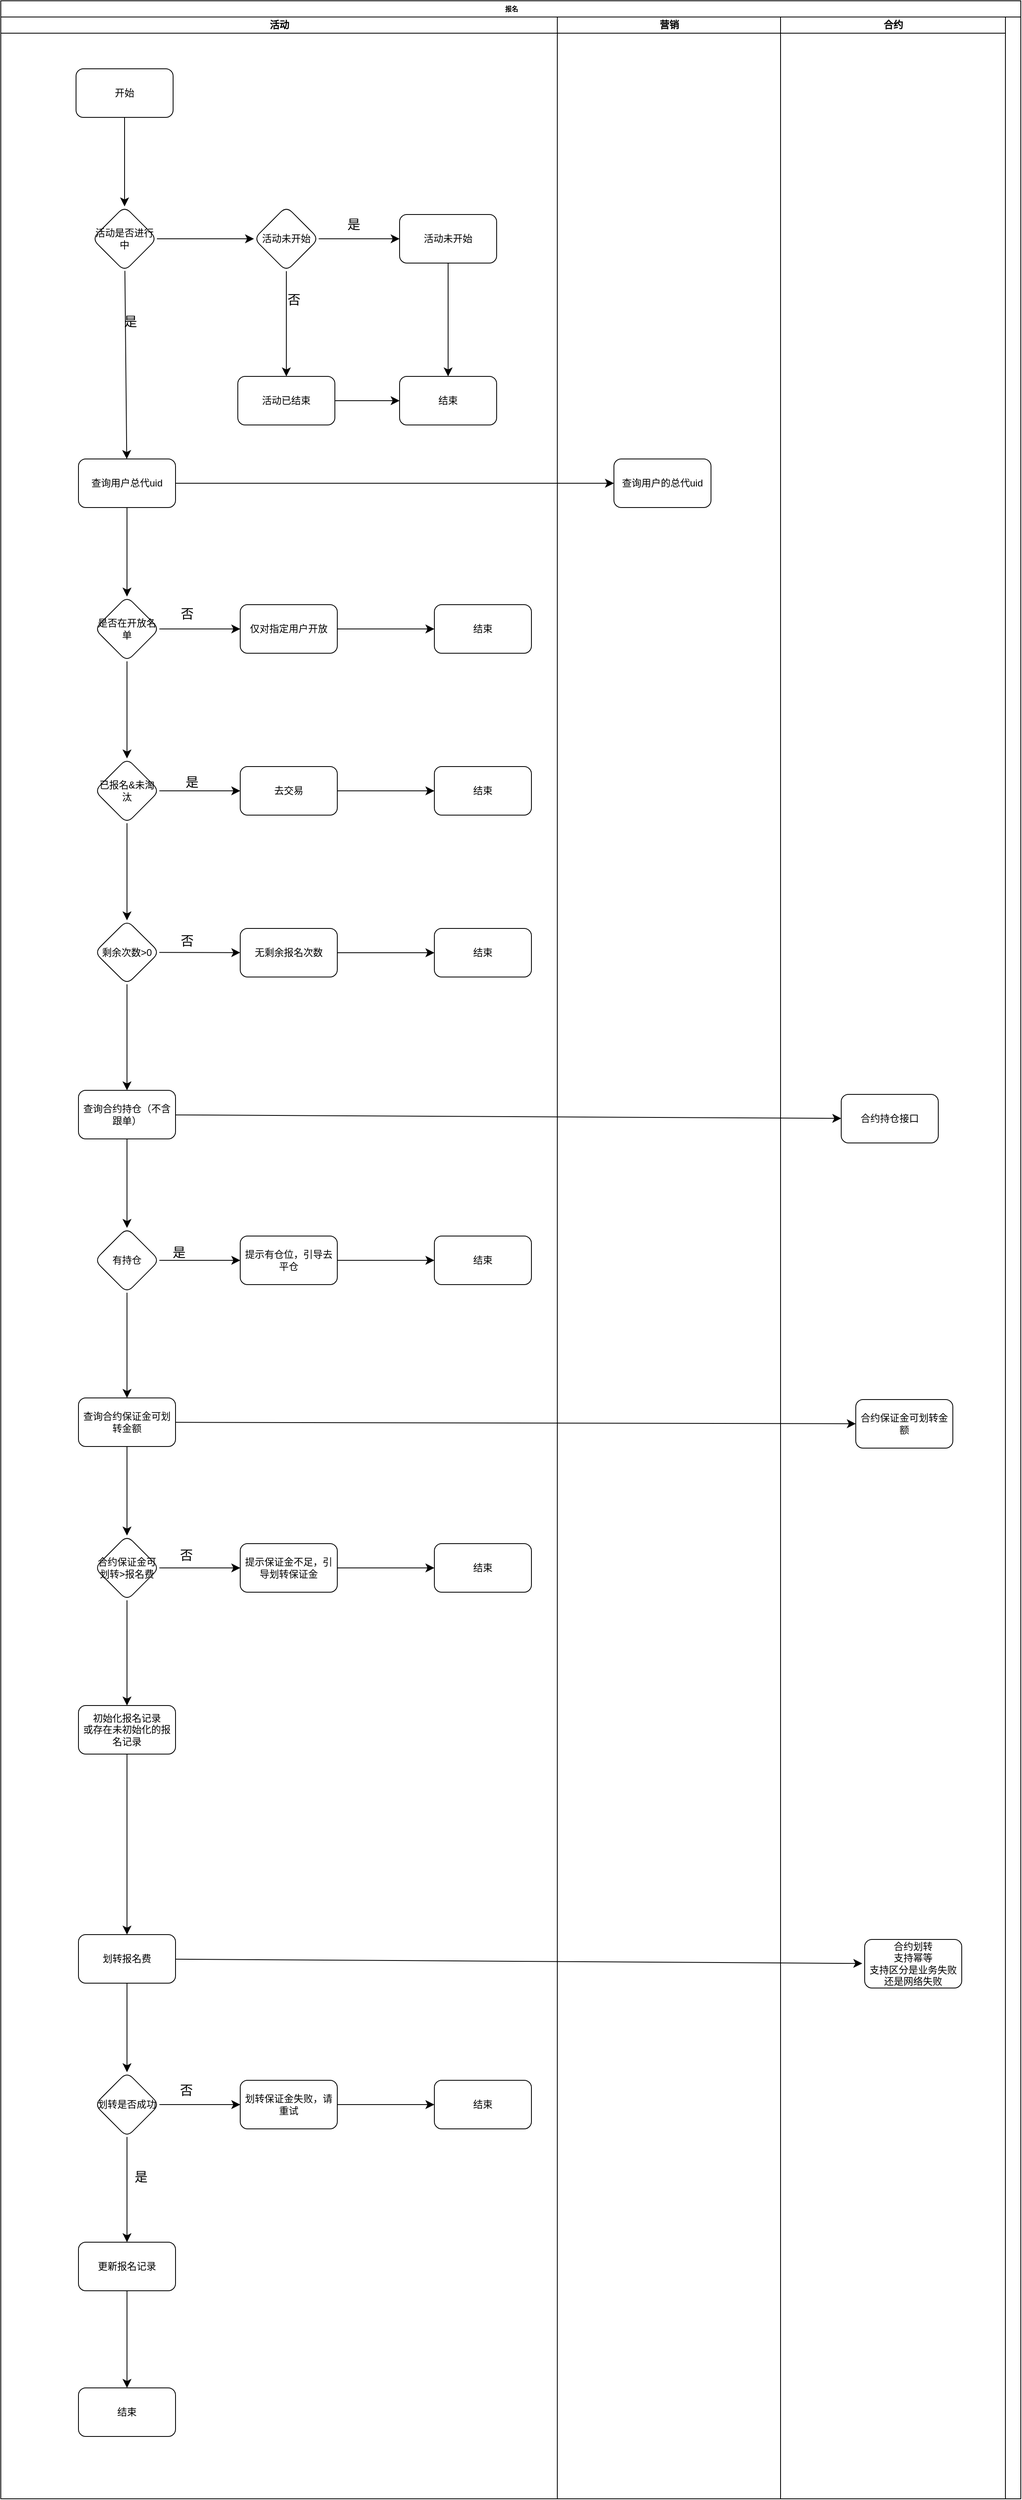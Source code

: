 <mxfile version="24.2.3" type="github">
  <diagram name="Page-1" id="74e2e168-ea6b-b213-b513-2b3c1d86103e">
    <mxGraphModel dx="954" dy="739" grid="0" gridSize="10" guides="1" tooltips="1" connect="1" arrows="1" fold="1" page="1" pageScale="1" pageWidth="1100" pageHeight="850" background="none" math="0" shadow="0">
      <root>
        <mxCell id="0" />
        <mxCell id="1" parent="0" />
        <mxCell id="77e6c97f196da883-1" value="报名" style="swimlane;html=1;childLayout=stackLayout;startSize=20;rounded=0;shadow=0;labelBackgroundColor=none;strokeWidth=1;fontFamily=Verdana;fontSize=8;align=center;" parent="1" vertex="1">
          <mxGeometry x="70" y="40" width="1261" height="3086" as="geometry" />
        </mxCell>
        <mxCell id="77e6c97f196da883-2" value="活动" style="swimlane;html=1;startSize=20;" parent="77e6c97f196da883-1" vertex="1">
          <mxGeometry y="20" width="688" height="3066" as="geometry" />
        </mxCell>
        <mxCell id="7L1N_wUHKzrK2IpRh_ph-5" value="" style="edgeStyle=none;curved=1;rounded=0;orthogonalLoop=1;jettySize=auto;html=1;fontSize=12;startSize=8;endSize=8;" edge="1" parent="77e6c97f196da883-2" source="7L1N_wUHKzrK2IpRh_ph-1" target="7L1N_wUHKzrK2IpRh_ph-4">
          <mxGeometry relative="1" as="geometry" />
        </mxCell>
        <mxCell id="7L1N_wUHKzrK2IpRh_ph-1" value="开始" style="rounded=1;whiteSpace=wrap;html=1;" vertex="1" parent="77e6c97f196da883-2">
          <mxGeometry x="93" y="64" width="120" height="60" as="geometry" />
        </mxCell>
        <mxCell id="7L1N_wUHKzrK2IpRh_ph-7" value="" style="edgeStyle=none;curved=1;rounded=0;orthogonalLoop=1;jettySize=auto;html=1;fontSize=12;startSize=8;endSize=8;" edge="1" parent="77e6c97f196da883-2" source="7L1N_wUHKzrK2IpRh_ph-4" target="7L1N_wUHKzrK2IpRh_ph-6">
          <mxGeometry relative="1" as="geometry" />
        </mxCell>
        <mxCell id="7L1N_wUHKzrK2IpRh_ph-10" value="" style="edgeStyle=none;curved=1;rounded=0;orthogonalLoop=1;jettySize=auto;html=1;fontSize=12;startSize=8;endSize=8;" edge="1" parent="77e6c97f196da883-2" source="7L1N_wUHKzrK2IpRh_ph-4" target="7L1N_wUHKzrK2IpRh_ph-9">
          <mxGeometry relative="1" as="geometry" />
        </mxCell>
        <mxCell id="7L1N_wUHKzrK2IpRh_ph-4" value="活动是否进行中" style="rhombus;whiteSpace=wrap;html=1;rounded=1;" vertex="1" parent="77e6c97f196da883-2">
          <mxGeometry x="113" y="234" width="80" height="80" as="geometry" />
        </mxCell>
        <mxCell id="7L1N_wUHKzrK2IpRh_ph-23" value="" style="edgeStyle=none;curved=1;rounded=0;orthogonalLoop=1;jettySize=auto;html=1;fontSize=12;startSize=8;endSize=8;" edge="1" parent="77e6c97f196da883-2" source="7L1N_wUHKzrK2IpRh_ph-6" target="7L1N_wUHKzrK2IpRh_ph-22">
          <mxGeometry relative="1" as="geometry" />
        </mxCell>
        <mxCell id="7L1N_wUHKzrK2IpRh_ph-6" value="查询用户总代uid" style="whiteSpace=wrap;html=1;rounded=1;" vertex="1" parent="77e6c97f196da883-2">
          <mxGeometry x="96" y="546" width="120" height="60" as="geometry" />
        </mxCell>
        <mxCell id="7L1N_wUHKzrK2IpRh_ph-12" value="" style="edgeStyle=none;curved=1;rounded=0;orthogonalLoop=1;jettySize=auto;html=1;fontSize=12;startSize=8;endSize=8;" edge="1" parent="77e6c97f196da883-2" source="7L1N_wUHKzrK2IpRh_ph-9" target="7L1N_wUHKzrK2IpRh_ph-11">
          <mxGeometry relative="1" as="geometry" />
        </mxCell>
        <mxCell id="7L1N_wUHKzrK2IpRh_ph-17" value="" style="edgeStyle=none;curved=1;rounded=0;orthogonalLoop=1;jettySize=auto;html=1;fontSize=12;startSize=8;endSize=8;" edge="1" parent="77e6c97f196da883-2" source="7L1N_wUHKzrK2IpRh_ph-9" target="7L1N_wUHKzrK2IpRh_ph-16">
          <mxGeometry relative="1" as="geometry" />
        </mxCell>
        <mxCell id="7L1N_wUHKzrK2IpRh_ph-9" value="活动未开始" style="rhombus;whiteSpace=wrap;html=1;rounded=1;" vertex="1" parent="77e6c97f196da883-2">
          <mxGeometry x="313" y="234" width="80" height="80" as="geometry" />
        </mxCell>
        <mxCell id="7L1N_wUHKzrK2IpRh_ph-15" value="" style="edgeStyle=none;curved=1;rounded=0;orthogonalLoop=1;jettySize=auto;html=1;fontSize=12;startSize=8;endSize=8;" edge="1" parent="77e6c97f196da883-2" source="7L1N_wUHKzrK2IpRh_ph-11" target="7L1N_wUHKzrK2IpRh_ph-14">
          <mxGeometry relative="1" as="geometry" />
        </mxCell>
        <mxCell id="7L1N_wUHKzrK2IpRh_ph-11" value="活动未开始" style="whiteSpace=wrap;html=1;rounded=1;" vertex="1" parent="77e6c97f196da883-2">
          <mxGeometry x="493" y="244" width="120" height="60" as="geometry" />
        </mxCell>
        <mxCell id="7L1N_wUHKzrK2IpRh_ph-14" value="结束" style="whiteSpace=wrap;html=1;rounded=1;" vertex="1" parent="77e6c97f196da883-2">
          <mxGeometry x="493" y="444" width="120" height="60" as="geometry" />
        </mxCell>
        <mxCell id="7L1N_wUHKzrK2IpRh_ph-19" style="edgeStyle=none;curved=1;rounded=0;orthogonalLoop=1;jettySize=auto;html=1;entryX=0;entryY=0.5;entryDx=0;entryDy=0;fontSize=12;startSize=8;endSize=8;" edge="1" parent="77e6c97f196da883-2" source="7L1N_wUHKzrK2IpRh_ph-16" target="7L1N_wUHKzrK2IpRh_ph-14">
          <mxGeometry relative="1" as="geometry" />
        </mxCell>
        <mxCell id="7L1N_wUHKzrK2IpRh_ph-16" value="活动已结束" style="whiteSpace=wrap;html=1;rounded=1;" vertex="1" parent="77e6c97f196da883-2">
          <mxGeometry x="293" y="444" width="120" height="60" as="geometry" />
        </mxCell>
        <mxCell id="7L1N_wUHKzrK2IpRh_ph-25" value="" style="edgeStyle=none;curved=1;rounded=0;orthogonalLoop=1;jettySize=auto;html=1;fontSize=12;startSize=8;endSize=8;" edge="1" parent="77e6c97f196da883-2" source="7L1N_wUHKzrK2IpRh_ph-22" target="7L1N_wUHKzrK2IpRh_ph-24">
          <mxGeometry relative="1" as="geometry" />
        </mxCell>
        <mxCell id="7L1N_wUHKzrK2IpRh_ph-30" value="" style="edgeStyle=none;curved=1;rounded=0;orthogonalLoop=1;jettySize=auto;html=1;fontSize=12;startSize=8;endSize=8;" edge="1" parent="77e6c97f196da883-2" source="7L1N_wUHKzrK2IpRh_ph-22" target="7L1N_wUHKzrK2IpRh_ph-29">
          <mxGeometry relative="1" as="geometry" />
        </mxCell>
        <mxCell id="7L1N_wUHKzrK2IpRh_ph-22" value="是否在开放名单" style="rhombus;whiteSpace=wrap;html=1;rounded=1;" vertex="1" parent="77e6c97f196da883-2">
          <mxGeometry x="116" y="716" width="80" height="80" as="geometry" />
        </mxCell>
        <mxCell id="7L1N_wUHKzrK2IpRh_ph-28" value="" style="edgeStyle=none;curved=1;rounded=0;orthogonalLoop=1;jettySize=auto;html=1;fontSize=12;startSize=8;endSize=8;" edge="1" parent="77e6c97f196da883-2" source="7L1N_wUHKzrK2IpRh_ph-24" target="7L1N_wUHKzrK2IpRh_ph-27">
          <mxGeometry relative="1" as="geometry" />
        </mxCell>
        <mxCell id="7L1N_wUHKzrK2IpRh_ph-24" value="仅对指定用户开放" style="whiteSpace=wrap;html=1;rounded=1;" vertex="1" parent="77e6c97f196da883-2">
          <mxGeometry x="296" y="726" width="120" height="60" as="geometry" />
        </mxCell>
        <mxCell id="7L1N_wUHKzrK2IpRh_ph-27" value="结束" style="whiteSpace=wrap;html=1;rounded=1;" vertex="1" parent="77e6c97f196da883-2">
          <mxGeometry x="536" y="726" width="120" height="60" as="geometry" />
        </mxCell>
        <mxCell id="7L1N_wUHKzrK2IpRh_ph-32" value="" style="edgeStyle=none;curved=1;rounded=0;orthogonalLoop=1;jettySize=auto;html=1;fontSize=12;startSize=8;endSize=8;" edge="1" parent="77e6c97f196da883-2" source="7L1N_wUHKzrK2IpRh_ph-29" target="7L1N_wUHKzrK2IpRh_ph-31">
          <mxGeometry relative="1" as="geometry" />
        </mxCell>
        <mxCell id="7L1N_wUHKzrK2IpRh_ph-37" value="" style="edgeStyle=none;curved=1;rounded=0;orthogonalLoop=1;jettySize=auto;html=1;fontSize=12;startSize=8;endSize=8;" edge="1" parent="77e6c97f196da883-2" source="7L1N_wUHKzrK2IpRh_ph-29" target="7L1N_wUHKzrK2IpRh_ph-36">
          <mxGeometry relative="1" as="geometry" />
        </mxCell>
        <mxCell id="7L1N_wUHKzrK2IpRh_ph-29" value="已报名&amp;amp;未淘汰" style="rhombus;whiteSpace=wrap;html=1;rounded=1;" vertex="1" parent="77e6c97f196da883-2">
          <mxGeometry x="116" y="916" width="80" height="80" as="geometry" />
        </mxCell>
        <mxCell id="7L1N_wUHKzrK2IpRh_ph-35" value="" style="edgeStyle=none;curved=1;rounded=0;orthogonalLoop=1;jettySize=auto;html=1;fontSize=12;startSize=8;endSize=8;" edge="1" parent="77e6c97f196da883-2" source="7L1N_wUHKzrK2IpRh_ph-31" target="7L1N_wUHKzrK2IpRh_ph-34">
          <mxGeometry relative="1" as="geometry" />
        </mxCell>
        <mxCell id="7L1N_wUHKzrK2IpRh_ph-31" value="去交易" style="whiteSpace=wrap;html=1;rounded=1;" vertex="1" parent="77e6c97f196da883-2">
          <mxGeometry x="296" y="926" width="120" height="60" as="geometry" />
        </mxCell>
        <mxCell id="7L1N_wUHKzrK2IpRh_ph-34" value="结束" style="whiteSpace=wrap;html=1;rounded=1;" vertex="1" parent="77e6c97f196da883-2">
          <mxGeometry x="536" y="926" width="120" height="60" as="geometry" />
        </mxCell>
        <mxCell id="7L1N_wUHKzrK2IpRh_ph-39" value="" style="edgeStyle=none;curved=1;rounded=0;orthogonalLoop=1;jettySize=auto;html=1;fontSize=12;startSize=8;endSize=8;" edge="1" parent="77e6c97f196da883-2" source="7L1N_wUHKzrK2IpRh_ph-36" target="7L1N_wUHKzrK2IpRh_ph-38">
          <mxGeometry relative="1" as="geometry" />
        </mxCell>
        <mxCell id="7L1N_wUHKzrK2IpRh_ph-85" style="edgeStyle=none;curved=1;rounded=0;orthogonalLoop=1;jettySize=auto;html=1;fontSize=12;startSize=8;endSize=8;" edge="1" parent="77e6c97f196da883-2" source="7L1N_wUHKzrK2IpRh_ph-36" target="7L1N_wUHKzrK2IpRh_ph-43">
          <mxGeometry relative="1" as="geometry" />
        </mxCell>
        <mxCell id="7L1N_wUHKzrK2IpRh_ph-36" value="剩余次数&amp;gt;0" style="rhombus;whiteSpace=wrap;html=1;rounded=1;" vertex="1" parent="77e6c97f196da883-2">
          <mxGeometry x="116" y="1116" width="80" height="79" as="geometry" />
        </mxCell>
        <mxCell id="7L1N_wUHKzrK2IpRh_ph-42" value="" style="edgeStyle=none;curved=1;rounded=0;orthogonalLoop=1;jettySize=auto;html=1;fontSize=12;startSize=8;endSize=8;" edge="1" parent="77e6c97f196da883-2" source="7L1N_wUHKzrK2IpRh_ph-38" target="7L1N_wUHKzrK2IpRh_ph-41">
          <mxGeometry relative="1" as="geometry" />
        </mxCell>
        <mxCell id="7L1N_wUHKzrK2IpRh_ph-38" value="无剩余报名次数" style="whiteSpace=wrap;html=1;rounded=1;" vertex="1" parent="77e6c97f196da883-2">
          <mxGeometry x="296" y="1126" width="120" height="60" as="geometry" />
        </mxCell>
        <mxCell id="7L1N_wUHKzrK2IpRh_ph-41" value="结束" style="whiteSpace=wrap;html=1;rounded=1;" vertex="1" parent="77e6c97f196da883-2">
          <mxGeometry x="536" y="1126" width="120" height="60" as="geometry" />
        </mxCell>
        <mxCell id="7L1N_wUHKzrK2IpRh_ph-48" value="" style="edgeStyle=none;curved=1;rounded=0;orthogonalLoop=1;jettySize=auto;html=1;fontSize=12;startSize=8;endSize=8;" edge="1" parent="77e6c97f196da883-2" source="7L1N_wUHKzrK2IpRh_ph-43" target="7L1N_wUHKzrK2IpRh_ph-47">
          <mxGeometry relative="1" as="geometry" />
        </mxCell>
        <mxCell id="7L1N_wUHKzrK2IpRh_ph-43" value="查询合约持仓（不含跟单）" style="whiteSpace=wrap;html=1;rounded=1;" vertex="1" parent="77e6c97f196da883-2">
          <mxGeometry x="96" y="1326" width="120" height="60" as="geometry" />
        </mxCell>
        <mxCell id="7L1N_wUHKzrK2IpRh_ph-50" value="" style="edgeStyle=none;curved=1;rounded=0;orthogonalLoop=1;jettySize=auto;html=1;fontSize=12;startSize=8;endSize=8;" edge="1" parent="77e6c97f196da883-2" source="7L1N_wUHKzrK2IpRh_ph-47" target="7L1N_wUHKzrK2IpRh_ph-49">
          <mxGeometry relative="1" as="geometry" />
        </mxCell>
        <mxCell id="7L1N_wUHKzrK2IpRh_ph-55" value="" style="edgeStyle=none;curved=1;rounded=0;orthogonalLoop=1;jettySize=auto;html=1;fontSize=12;startSize=8;endSize=8;" edge="1" parent="77e6c97f196da883-2" source="7L1N_wUHKzrK2IpRh_ph-47" target="7L1N_wUHKzrK2IpRh_ph-54">
          <mxGeometry relative="1" as="geometry" />
        </mxCell>
        <mxCell id="7L1N_wUHKzrK2IpRh_ph-47" value="有持仓" style="rhombus;whiteSpace=wrap;html=1;rounded=1;" vertex="1" parent="77e6c97f196da883-2">
          <mxGeometry x="116" y="1496" width="80" height="80" as="geometry" />
        </mxCell>
        <mxCell id="7L1N_wUHKzrK2IpRh_ph-52" value="" style="edgeStyle=none;curved=1;rounded=0;orthogonalLoop=1;jettySize=auto;html=1;fontSize=12;startSize=8;endSize=8;" edge="1" parent="77e6c97f196da883-2" source="7L1N_wUHKzrK2IpRh_ph-49" target="7L1N_wUHKzrK2IpRh_ph-51">
          <mxGeometry relative="1" as="geometry" />
        </mxCell>
        <mxCell id="7L1N_wUHKzrK2IpRh_ph-49" value="提示有仓位，引导去平仓" style="whiteSpace=wrap;html=1;rounded=1;" vertex="1" parent="77e6c97f196da883-2">
          <mxGeometry x="296" y="1506" width="120" height="60" as="geometry" />
        </mxCell>
        <mxCell id="7L1N_wUHKzrK2IpRh_ph-51" value="结束" style="whiteSpace=wrap;html=1;rounded=1;" vertex="1" parent="77e6c97f196da883-2">
          <mxGeometry x="536" y="1506" width="120" height="60" as="geometry" />
        </mxCell>
        <mxCell id="7L1N_wUHKzrK2IpRh_ph-59" value="" style="edgeStyle=none;curved=1;rounded=0;orthogonalLoop=1;jettySize=auto;html=1;fontSize=12;startSize=8;endSize=8;" edge="1" parent="77e6c97f196da883-2" source="7L1N_wUHKzrK2IpRh_ph-54" target="7L1N_wUHKzrK2IpRh_ph-58">
          <mxGeometry relative="1" as="geometry" />
        </mxCell>
        <mxCell id="7L1N_wUHKzrK2IpRh_ph-54" value="查询合约保证金可划转金额" style="whiteSpace=wrap;html=1;rounded=1;" vertex="1" parent="77e6c97f196da883-2">
          <mxGeometry x="96" y="1706" width="120" height="60" as="geometry" />
        </mxCell>
        <mxCell id="7L1N_wUHKzrK2IpRh_ph-61" value="" style="edgeStyle=none;curved=1;rounded=0;orthogonalLoop=1;jettySize=auto;html=1;fontSize=12;startSize=8;endSize=8;" edge="1" parent="77e6c97f196da883-2" source="7L1N_wUHKzrK2IpRh_ph-58" target="7L1N_wUHKzrK2IpRh_ph-60">
          <mxGeometry relative="1" as="geometry" />
        </mxCell>
        <mxCell id="7L1N_wUHKzrK2IpRh_ph-80" value="" style="edgeStyle=none;curved=1;rounded=0;orthogonalLoop=1;jettySize=auto;html=1;fontSize=12;startSize=8;endSize=8;" edge="1" parent="77e6c97f196da883-2" source="7L1N_wUHKzrK2IpRh_ph-58" target="7L1N_wUHKzrK2IpRh_ph-79">
          <mxGeometry relative="1" as="geometry" />
        </mxCell>
        <mxCell id="7L1N_wUHKzrK2IpRh_ph-58" value="合约保证金可划转&amp;gt;报名费" style="rhombus;whiteSpace=wrap;html=1;rounded=1;" vertex="1" parent="77e6c97f196da883-2">
          <mxGeometry x="116" y="1876" width="80" height="80" as="geometry" />
        </mxCell>
        <mxCell id="7L1N_wUHKzrK2IpRh_ph-64" value="" style="edgeStyle=none;curved=1;rounded=0;orthogonalLoop=1;jettySize=auto;html=1;fontSize=12;startSize=8;endSize=8;" edge="1" parent="77e6c97f196da883-2" source="7L1N_wUHKzrK2IpRh_ph-60" target="7L1N_wUHKzrK2IpRh_ph-63">
          <mxGeometry relative="1" as="geometry" />
        </mxCell>
        <mxCell id="7L1N_wUHKzrK2IpRh_ph-60" value="提示保证金不足，引导划转保证金" style="whiteSpace=wrap;html=1;rounded=1;" vertex="1" parent="77e6c97f196da883-2">
          <mxGeometry x="296" y="1886" width="120" height="60" as="geometry" />
        </mxCell>
        <mxCell id="7L1N_wUHKzrK2IpRh_ph-63" value="结束" style="whiteSpace=wrap;html=1;rounded=1;" vertex="1" parent="77e6c97f196da883-2">
          <mxGeometry x="536" y="1886" width="120" height="60" as="geometry" />
        </mxCell>
        <mxCell id="7L1N_wUHKzrK2IpRh_ph-70" value="" style="edgeStyle=none;curved=1;rounded=0;orthogonalLoop=1;jettySize=auto;html=1;fontSize=12;startSize=8;endSize=8;" edge="1" parent="77e6c97f196da883-2" source="7L1N_wUHKzrK2IpRh_ph-65" target="7L1N_wUHKzrK2IpRh_ph-69">
          <mxGeometry relative="1" as="geometry" />
        </mxCell>
        <mxCell id="7L1N_wUHKzrK2IpRh_ph-65" value="划转报名费" style="whiteSpace=wrap;html=1;rounded=1;" vertex="1" parent="77e6c97f196da883-2">
          <mxGeometry x="96" y="2369" width="120" height="60" as="geometry" />
        </mxCell>
        <mxCell id="7L1N_wUHKzrK2IpRh_ph-72" value="" style="edgeStyle=none;curved=1;rounded=0;orthogonalLoop=1;jettySize=auto;html=1;fontSize=12;startSize=8;endSize=8;" edge="1" parent="77e6c97f196da883-2" source="7L1N_wUHKzrK2IpRh_ph-69" target="7L1N_wUHKzrK2IpRh_ph-71">
          <mxGeometry relative="1" as="geometry" />
        </mxCell>
        <mxCell id="7L1N_wUHKzrK2IpRh_ph-77" value="" style="edgeStyle=none;curved=1;rounded=0;orthogonalLoop=1;jettySize=auto;html=1;fontSize=12;startSize=8;endSize=8;" edge="1" parent="77e6c97f196da883-2" source="7L1N_wUHKzrK2IpRh_ph-69" target="7L1N_wUHKzrK2IpRh_ph-76">
          <mxGeometry relative="1" as="geometry" />
        </mxCell>
        <mxCell id="7L1N_wUHKzrK2IpRh_ph-69" value="划转是否成功" style="rhombus;whiteSpace=wrap;html=1;rounded=1;" vertex="1" parent="77e6c97f196da883-2">
          <mxGeometry x="116" y="2539" width="80" height="80" as="geometry" />
        </mxCell>
        <mxCell id="7L1N_wUHKzrK2IpRh_ph-75" value="" style="edgeStyle=none;curved=1;rounded=0;orthogonalLoop=1;jettySize=auto;html=1;fontSize=12;startSize=8;endSize=8;" edge="1" parent="77e6c97f196da883-2" source="7L1N_wUHKzrK2IpRh_ph-71" target="7L1N_wUHKzrK2IpRh_ph-74">
          <mxGeometry relative="1" as="geometry" />
        </mxCell>
        <mxCell id="7L1N_wUHKzrK2IpRh_ph-71" value="划转保证金失败，请重试" style="whiteSpace=wrap;html=1;rounded=1;" vertex="1" parent="77e6c97f196da883-2">
          <mxGeometry x="296" y="2549" width="120" height="60" as="geometry" />
        </mxCell>
        <mxCell id="7L1N_wUHKzrK2IpRh_ph-74" value="结束" style="whiteSpace=wrap;html=1;rounded=1;" vertex="1" parent="77e6c97f196da883-2">
          <mxGeometry x="536" y="2549" width="120" height="60" as="geometry" />
        </mxCell>
        <mxCell id="7L1N_wUHKzrK2IpRh_ph-83" value="" style="edgeStyle=none;curved=1;rounded=0;orthogonalLoop=1;jettySize=auto;html=1;fontSize=12;startSize=8;endSize=8;" edge="1" parent="77e6c97f196da883-2" source="7L1N_wUHKzrK2IpRh_ph-76" target="7L1N_wUHKzrK2IpRh_ph-82">
          <mxGeometry relative="1" as="geometry" />
        </mxCell>
        <mxCell id="7L1N_wUHKzrK2IpRh_ph-76" value="更新报名记录" style="whiteSpace=wrap;html=1;rounded=1;" vertex="1" parent="77e6c97f196da883-2">
          <mxGeometry x="96" y="2749" width="120" height="60" as="geometry" />
        </mxCell>
        <mxCell id="7L1N_wUHKzrK2IpRh_ph-68" value="" style="edgeStyle=none;curved=1;rounded=0;orthogonalLoop=1;jettySize=auto;html=1;fontSize=12;startSize=8;endSize=8;" edge="1" parent="77e6c97f196da883-2" source="7L1N_wUHKzrK2IpRh_ph-65">
          <mxGeometry relative="1" as="geometry">
            <mxPoint x="1065" y="2404.628" as="targetPoint" />
          </mxGeometry>
        </mxCell>
        <mxCell id="7L1N_wUHKzrK2IpRh_ph-73" value="否" style="text;html=1;align=center;verticalAlign=middle;resizable=0;points=[];autosize=1;strokeColor=none;fillColor=none;fontSize=16;" vertex="1" parent="77e6c97f196da883-2">
          <mxGeometry x="211.5" y="2545.5" width="34" height="31" as="geometry" />
        </mxCell>
        <mxCell id="7L1N_wUHKzrK2IpRh_ph-78" value="是" style="text;html=1;align=center;verticalAlign=middle;resizable=0;points=[];autosize=1;strokeColor=none;fillColor=none;fontSize=16;" vertex="1" parent="77e6c97f196da883-2">
          <mxGeometry x="155.5" y="2652.5" width="34" height="31" as="geometry" />
        </mxCell>
        <mxCell id="7L1N_wUHKzrK2IpRh_ph-81" style="edgeStyle=none;curved=1;rounded=0;orthogonalLoop=1;jettySize=auto;html=1;entryX=0.5;entryY=0;entryDx=0;entryDy=0;fontSize=12;startSize=8;endSize=8;" edge="1" parent="77e6c97f196da883-2" source="7L1N_wUHKzrK2IpRh_ph-79" target="7L1N_wUHKzrK2IpRh_ph-65">
          <mxGeometry relative="1" as="geometry" />
        </mxCell>
        <mxCell id="7L1N_wUHKzrK2IpRh_ph-79" value="初始化报名记录&lt;div&gt;或存在未初始化的报名记录&lt;/div&gt;" style="whiteSpace=wrap;html=1;rounded=1;" vertex="1" parent="77e6c97f196da883-2">
          <mxGeometry x="96" y="2086" width="120" height="60" as="geometry" />
        </mxCell>
        <mxCell id="7L1N_wUHKzrK2IpRh_ph-82" value="结束" style="whiteSpace=wrap;html=1;rounded=1;" vertex="1" parent="77e6c97f196da883-2">
          <mxGeometry x="96" y="2929" width="120" height="60" as="geometry" />
        </mxCell>
        <mxCell id="77e6c97f196da883-3" value="营销" style="swimlane;html=1;startSize=20;" parent="77e6c97f196da883-1" vertex="1">
          <mxGeometry x="688" y="20" width="276" height="3066" as="geometry" />
        </mxCell>
        <mxCell id="7L1N_wUHKzrK2IpRh_ph-20" value="查询用户的总代uid" style="whiteSpace=wrap;html=1;rounded=1;" vertex="1" parent="77e6c97f196da883-3">
          <mxGeometry x="70" y="546" width="120" height="60" as="geometry" />
        </mxCell>
        <mxCell id="77e6c97f196da883-4" value="合约" style="swimlane;html=1;startSize=20;" parent="77e6c97f196da883-1" vertex="1">
          <mxGeometry x="964" y="20" width="278" height="3066" as="geometry" />
        </mxCell>
        <mxCell id="7L1N_wUHKzrK2IpRh_ph-45" value="合约持仓接口" style="whiteSpace=wrap;html=1;rounded=1;" vertex="1" parent="77e6c97f196da883-4">
          <mxGeometry x="75" y="1331" width="120" height="60" as="geometry" />
        </mxCell>
        <mxCell id="7L1N_wUHKzrK2IpRh_ph-56" value="合约保证金可划转金额" style="whiteSpace=wrap;html=1;rounded=1;" vertex="1" parent="77e6c97f196da883-4">
          <mxGeometry x="93" y="1708" width="120" height="60" as="geometry" />
        </mxCell>
        <mxCell id="7L1N_wUHKzrK2IpRh_ph-67" value="合约划转&lt;div&gt;支持幂等&lt;/div&gt;&lt;div&gt;支持区分是业务失败还是网络失败&lt;/div&gt;" style="whiteSpace=wrap;html=1;rounded=1;" vertex="1" parent="77e6c97f196da883-4">
          <mxGeometry x="104" y="2375" width="120" height="60" as="geometry" />
        </mxCell>
        <mxCell id="7L1N_wUHKzrK2IpRh_ph-21" value="" style="edgeStyle=none;curved=1;rounded=0;orthogonalLoop=1;jettySize=auto;html=1;fontSize=12;startSize=8;endSize=8;" edge="1" parent="77e6c97f196da883-1" source="7L1N_wUHKzrK2IpRh_ph-6" target="7L1N_wUHKzrK2IpRh_ph-20">
          <mxGeometry relative="1" as="geometry" />
        </mxCell>
        <mxCell id="7L1N_wUHKzrK2IpRh_ph-46" value="" style="edgeStyle=none;curved=1;rounded=0;orthogonalLoop=1;jettySize=auto;html=1;fontSize=12;startSize=8;endSize=8;" edge="1" parent="77e6c97f196da883-1" source="7L1N_wUHKzrK2IpRh_ph-43" target="7L1N_wUHKzrK2IpRh_ph-45">
          <mxGeometry relative="1" as="geometry" />
        </mxCell>
        <mxCell id="7L1N_wUHKzrK2IpRh_ph-57" value="" style="edgeStyle=none;curved=1;rounded=0;orthogonalLoop=1;jettySize=auto;html=1;fontSize=12;startSize=8;endSize=8;" edge="1" parent="77e6c97f196da883-1" source="7L1N_wUHKzrK2IpRh_ph-54" target="7L1N_wUHKzrK2IpRh_ph-56">
          <mxGeometry relative="1" as="geometry" />
        </mxCell>
        <mxCell id="7L1N_wUHKzrK2IpRh_ph-8" value="是" style="text;html=1;align=center;verticalAlign=middle;resizable=0;points=[];autosize=1;strokeColor=none;fillColor=none;fontSize=16;" vertex="1" parent="1">
          <mxGeometry x="212.5" y="420.5" width="34" height="31" as="geometry" />
        </mxCell>
        <mxCell id="7L1N_wUHKzrK2IpRh_ph-13" value="是" style="text;html=1;align=center;verticalAlign=middle;resizable=0;points=[];autosize=1;strokeColor=none;fillColor=none;fontSize=16;" vertex="1" parent="1">
          <mxGeometry x="488.5" y="300.5" width="34" height="31" as="geometry" />
        </mxCell>
        <mxCell id="7L1N_wUHKzrK2IpRh_ph-18" value="否" style="text;html=1;align=center;verticalAlign=middle;resizable=0;points=[];autosize=1;strokeColor=none;fillColor=none;fontSize=16;" vertex="1" parent="1">
          <mxGeometry x="414.5" y="393.5" width="34" height="31" as="geometry" />
        </mxCell>
        <mxCell id="7L1N_wUHKzrK2IpRh_ph-26" value="否" style="text;html=1;align=center;verticalAlign=middle;resizable=0;points=[];autosize=1;strokeColor=none;fillColor=none;fontSize=16;" vertex="1" parent="1">
          <mxGeometry x="282.5" y="781.5" width="34" height="31" as="geometry" />
        </mxCell>
        <mxCell id="7L1N_wUHKzrK2IpRh_ph-33" value="是" style="text;html=1;align=center;verticalAlign=middle;resizable=0;points=[];autosize=1;strokeColor=none;fillColor=none;fontSize=16;" vertex="1" parent="1">
          <mxGeometry x="288.5" y="989.5" width="34" height="31" as="geometry" />
        </mxCell>
        <mxCell id="7L1N_wUHKzrK2IpRh_ph-40" value="否" style="text;html=1;align=center;verticalAlign=middle;resizable=0;points=[];autosize=1;strokeColor=none;fillColor=none;fontSize=16;" vertex="1" parent="1">
          <mxGeometry x="282.5" y="1185.5" width="34" height="31" as="geometry" />
        </mxCell>
        <mxCell id="7L1N_wUHKzrK2IpRh_ph-53" value="是" style="text;html=1;align=center;verticalAlign=middle;resizable=0;points=[];autosize=1;strokeColor=none;fillColor=none;fontSize=16;" vertex="1" parent="1">
          <mxGeometry x="272.5" y="1570.5" width="34" height="31" as="geometry" />
        </mxCell>
        <mxCell id="7L1N_wUHKzrK2IpRh_ph-62" value="否" style="text;html=1;align=center;verticalAlign=middle;resizable=0;points=[];autosize=1;strokeColor=none;fillColor=none;fontSize=16;" vertex="1" parent="1">
          <mxGeometry x="281.5" y="1944.5" width="34" height="31" as="geometry" />
        </mxCell>
      </root>
    </mxGraphModel>
  </diagram>
</mxfile>
